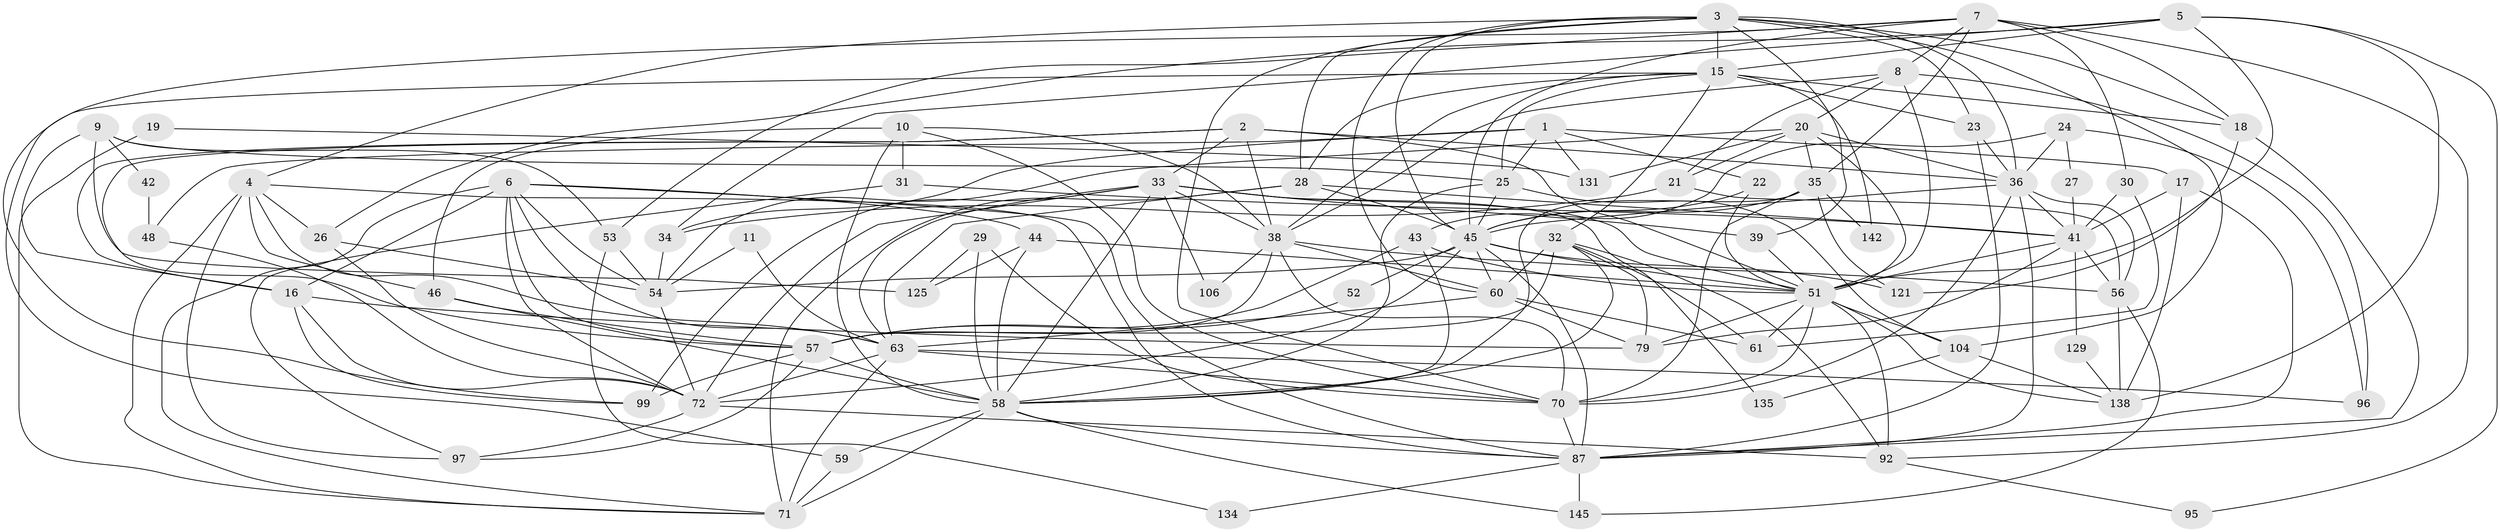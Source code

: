 // original degree distribution, {6: 0.10067114093959731, 4: 0.2953020134228188, 7: 0.03355704697986577, 5: 0.174496644295302, 2: 0.1610738255033557, 3: 0.2214765100671141, 8: 0.006711409395973154, 10: 0.006711409395973154}
// Generated by graph-tools (version 1.1) at 2025/15/03/09/25 04:15:00]
// undirected, 74 vertices, 208 edges
graph export_dot {
graph [start="1"]
  node [color=gray90,style=filled];
  1 [super="+114"];
  2 [super="+62"];
  3 [super="+113+40+47"];
  4 [super="+108"];
  5 [super="+136+14"];
  6 [super="+37+83+13"];
  7 [super="+12"];
  8;
  9 [super="+69"];
  10 [super="+82"];
  11;
  15 [super="+91"];
  16 [super="+116"];
  17;
  18;
  19;
  20 [super="+141"];
  21;
  22 [super="+132"];
  23 [super="+89"];
  24;
  25 [super="+65"];
  26;
  27;
  28 [super="+67"];
  29;
  30;
  31 [super="+115"];
  32 [super="+73+75"];
  33 [super="+119+78"];
  34;
  35;
  36 [super="+133"];
  38 [super="+64+100"];
  39 [super="+148+93"];
  41 [super="+109+50"];
  42;
  43;
  44;
  45 [super="+84"];
  46;
  48;
  51 [super="+112+68"];
  52;
  53;
  54 [super="+105+107"];
  56 [super="+66"];
  57 [super="+94"];
  58 [super="+90+81+137"];
  59;
  60 [super="+77+120"];
  61 [super="+111"];
  63 [super="+74+144"];
  70 [super="+76+124"];
  71 [super="+86"];
  72 [super="+80+85+110"];
  79;
  87 [super="+140+146"];
  92 [super="+143"];
  95;
  96;
  97;
  99;
  104;
  106;
  121;
  125;
  129;
  131;
  134;
  135;
  138 [super="+147"];
  142;
  145;
  1 -- 25 [weight=2];
  1 -- 17;
  1 -- 34;
  1 -- 48;
  1 -- 131;
  1 -- 22;
  2 -- 38;
  2 -- 16;
  2 -- 51;
  2 -- 57;
  2 -- 36;
  2 -- 33;
  3 -- 15;
  3 -- 104;
  3 -- 70;
  3 -- 45;
  3 -- 28;
  3 -- 18;
  3 -- 60;
  3 -- 39;
  3 -- 4;
  3 -- 23;
  3 -- 36;
  4 -- 26;
  4 -- 71;
  4 -- 97;
  4 -- 87;
  4 -- 63;
  4 -- 46;
  5 -- 15 [weight=2];
  5 -- 34;
  5 -- 138 [weight=2];
  5 -- 26;
  5 -- 95;
  5 -- 51;
  6 -- 63;
  6 -- 72;
  6 -- 44;
  6 -- 16;
  6 -- 87;
  6 -- 54;
  6 -- 57;
  6 -- 71;
  7 -- 99;
  7 -- 18;
  7 -- 30;
  7 -- 35;
  7 -- 8;
  7 -- 53;
  7 -- 45;
  7 -- 92;
  8 -- 21;
  8 -- 96;
  8 -- 38;
  8 -- 20;
  8 -- 51;
  9 -- 53;
  9 -- 42;
  9 -- 125;
  9 -- 16;
  9 -- 25;
  10 -- 46;
  10 -- 38;
  10 -- 70;
  10 -- 58;
  10 -- 31;
  11 -- 63;
  11 -- 54;
  15 -- 23;
  15 -- 32;
  15 -- 18;
  15 -- 38;
  15 -- 25;
  15 -- 59;
  15 -- 28;
  15 -- 142;
  16 -- 79;
  16 -- 99;
  16 -- 72;
  17 -- 87;
  17 -- 138;
  17 -- 41;
  18 -- 121;
  18 -- 87;
  19 -- 131;
  19 -- 71;
  20 -- 35;
  20 -- 21;
  20 -- 54;
  20 -- 131;
  20 -- 51;
  20 -- 36;
  21 -- 56;
  21 -- 34;
  22 -- 45;
  22 -- 51 [weight=2];
  23 -- 87;
  23 -- 36;
  24 -- 96;
  24 -- 27;
  24 -- 43;
  24 -- 36;
  25 -- 58 [weight=2];
  25 -- 104;
  25 -- 45;
  26 -- 72;
  26 -- 54;
  27 -- 41;
  28 -- 45;
  28 -- 63;
  28 -- 71;
  28 -- 41;
  29 -- 70;
  29 -- 125;
  29 -- 58;
  30 -- 61;
  30 -- 41;
  31 -- 41;
  31 -- 97;
  32 -- 57;
  32 -- 60;
  32 -- 79;
  32 -- 61;
  32 -- 58;
  32 -- 92;
  33 -- 106;
  33 -- 135;
  33 -- 38;
  33 -- 39;
  33 -- 51;
  33 -- 58;
  33 -- 72;
  33 -- 99;
  33 -- 63;
  34 -- 54;
  35 -- 58;
  35 -- 70;
  35 -- 121;
  35 -- 142;
  35 -- 45;
  36 -- 87;
  36 -- 56;
  36 -- 41;
  36 -- 70;
  36 -- 45;
  38 -- 106;
  38 -- 56;
  38 -- 60;
  38 -- 70;
  38 -- 57;
  39 -- 51 [weight=3];
  41 -- 56;
  41 -- 79;
  41 -- 129;
  41 -- 51 [weight=3];
  42 -- 48;
  43 -- 57;
  43 -- 51;
  43 -- 58;
  44 -- 125;
  44 -- 58;
  44 -- 51;
  45 -- 60 [weight=2];
  45 -- 121;
  45 -- 52;
  45 -- 87;
  45 -- 72;
  45 -- 51;
  45 -- 54 [weight=2];
  46 -- 57;
  46 -- 58;
  48 -- 72;
  51 -- 104;
  51 -- 70;
  51 -- 138;
  51 -- 79;
  51 -- 61;
  51 -- 92;
  52 -- 57;
  53 -- 54;
  53 -- 134;
  54 -- 72;
  56 -- 145;
  56 -- 138;
  57 -- 58;
  57 -- 97;
  57 -- 99;
  58 -- 71 [weight=2];
  58 -- 59;
  58 -- 145;
  58 -- 87;
  59 -- 71;
  60 -- 61;
  60 -- 63;
  60 -- 79;
  63 -- 96;
  63 -- 71;
  63 -- 70;
  63 -- 72;
  70 -- 87;
  72 -- 92;
  72 -- 97;
  87 -- 145;
  87 -- 134;
  92 -- 95;
  104 -- 135;
  104 -- 138;
  129 -- 138;
}
